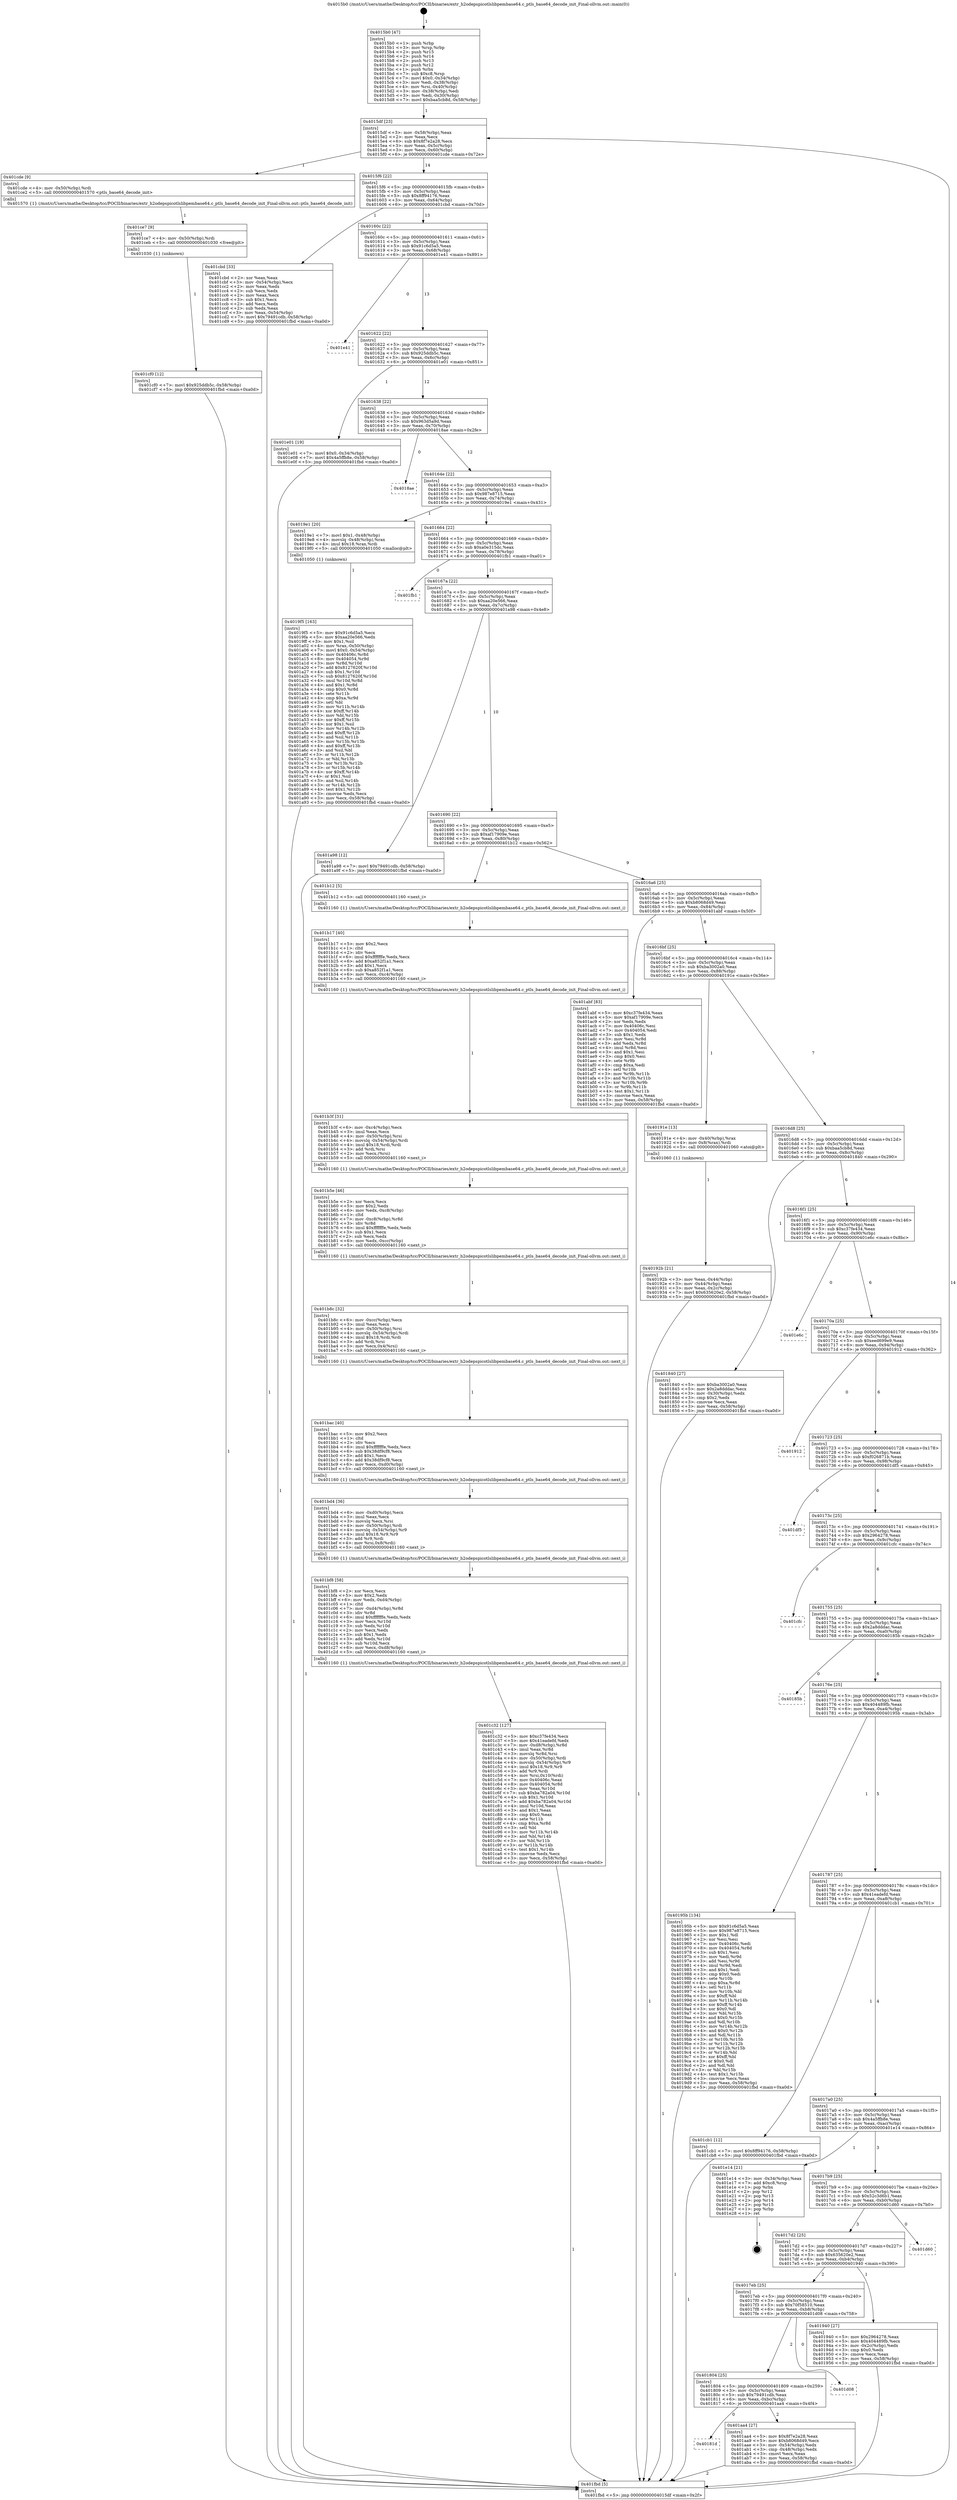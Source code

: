 digraph "0x4015b0" {
  label = "0x4015b0 (/mnt/c/Users/mathe/Desktop/tcc/POCII/binaries/extr_h2odepspicotlslibpembase64.c_ptls_base64_decode_init_Final-ollvm.out::main(0))"
  labelloc = "t"
  node[shape=record]

  Entry [label="",width=0.3,height=0.3,shape=circle,fillcolor=black,style=filled]
  "0x4015df" [label="{
     0x4015df [23]\l
     | [instrs]\l
     &nbsp;&nbsp;0x4015df \<+3\>: mov -0x58(%rbp),%eax\l
     &nbsp;&nbsp;0x4015e2 \<+2\>: mov %eax,%ecx\l
     &nbsp;&nbsp;0x4015e4 \<+6\>: sub $0x8f7e2a28,%ecx\l
     &nbsp;&nbsp;0x4015ea \<+3\>: mov %eax,-0x5c(%rbp)\l
     &nbsp;&nbsp;0x4015ed \<+3\>: mov %ecx,-0x60(%rbp)\l
     &nbsp;&nbsp;0x4015f0 \<+6\>: je 0000000000401cde \<main+0x72e\>\l
  }"]
  "0x401cde" [label="{
     0x401cde [9]\l
     | [instrs]\l
     &nbsp;&nbsp;0x401cde \<+4\>: mov -0x50(%rbp),%rdi\l
     &nbsp;&nbsp;0x401ce2 \<+5\>: call 0000000000401570 \<ptls_base64_decode_init\>\l
     | [calls]\l
     &nbsp;&nbsp;0x401570 \{1\} (/mnt/c/Users/mathe/Desktop/tcc/POCII/binaries/extr_h2odepspicotlslibpembase64.c_ptls_base64_decode_init_Final-ollvm.out::ptls_base64_decode_init)\l
  }"]
  "0x4015f6" [label="{
     0x4015f6 [22]\l
     | [instrs]\l
     &nbsp;&nbsp;0x4015f6 \<+5\>: jmp 00000000004015fb \<main+0x4b\>\l
     &nbsp;&nbsp;0x4015fb \<+3\>: mov -0x5c(%rbp),%eax\l
     &nbsp;&nbsp;0x4015fe \<+5\>: sub $0x8ff94176,%eax\l
     &nbsp;&nbsp;0x401603 \<+3\>: mov %eax,-0x64(%rbp)\l
     &nbsp;&nbsp;0x401606 \<+6\>: je 0000000000401cbd \<main+0x70d\>\l
  }"]
  Exit [label="",width=0.3,height=0.3,shape=circle,fillcolor=black,style=filled,peripheries=2]
  "0x401cbd" [label="{
     0x401cbd [33]\l
     | [instrs]\l
     &nbsp;&nbsp;0x401cbd \<+2\>: xor %eax,%eax\l
     &nbsp;&nbsp;0x401cbf \<+3\>: mov -0x54(%rbp),%ecx\l
     &nbsp;&nbsp;0x401cc2 \<+2\>: mov %eax,%edx\l
     &nbsp;&nbsp;0x401cc4 \<+2\>: sub %ecx,%edx\l
     &nbsp;&nbsp;0x401cc6 \<+2\>: mov %eax,%ecx\l
     &nbsp;&nbsp;0x401cc8 \<+3\>: sub $0x1,%ecx\l
     &nbsp;&nbsp;0x401ccb \<+2\>: add %ecx,%edx\l
     &nbsp;&nbsp;0x401ccd \<+2\>: sub %edx,%eax\l
     &nbsp;&nbsp;0x401ccf \<+3\>: mov %eax,-0x54(%rbp)\l
     &nbsp;&nbsp;0x401cd2 \<+7\>: movl $0x79491cdb,-0x58(%rbp)\l
     &nbsp;&nbsp;0x401cd9 \<+5\>: jmp 0000000000401fbd \<main+0xa0d\>\l
  }"]
  "0x40160c" [label="{
     0x40160c [22]\l
     | [instrs]\l
     &nbsp;&nbsp;0x40160c \<+5\>: jmp 0000000000401611 \<main+0x61\>\l
     &nbsp;&nbsp;0x401611 \<+3\>: mov -0x5c(%rbp),%eax\l
     &nbsp;&nbsp;0x401614 \<+5\>: sub $0x91c6d5a5,%eax\l
     &nbsp;&nbsp;0x401619 \<+3\>: mov %eax,-0x68(%rbp)\l
     &nbsp;&nbsp;0x40161c \<+6\>: je 0000000000401e41 \<main+0x891\>\l
  }"]
  "0x401cf0" [label="{
     0x401cf0 [12]\l
     | [instrs]\l
     &nbsp;&nbsp;0x401cf0 \<+7\>: movl $0x925ddb5c,-0x58(%rbp)\l
     &nbsp;&nbsp;0x401cf7 \<+5\>: jmp 0000000000401fbd \<main+0xa0d\>\l
  }"]
  "0x401e41" [label="{
     0x401e41\l
  }", style=dashed]
  "0x401622" [label="{
     0x401622 [22]\l
     | [instrs]\l
     &nbsp;&nbsp;0x401622 \<+5\>: jmp 0000000000401627 \<main+0x77\>\l
     &nbsp;&nbsp;0x401627 \<+3\>: mov -0x5c(%rbp),%eax\l
     &nbsp;&nbsp;0x40162a \<+5\>: sub $0x925ddb5c,%eax\l
     &nbsp;&nbsp;0x40162f \<+3\>: mov %eax,-0x6c(%rbp)\l
     &nbsp;&nbsp;0x401632 \<+6\>: je 0000000000401e01 \<main+0x851\>\l
  }"]
  "0x401ce7" [label="{
     0x401ce7 [9]\l
     | [instrs]\l
     &nbsp;&nbsp;0x401ce7 \<+4\>: mov -0x50(%rbp),%rdi\l
     &nbsp;&nbsp;0x401ceb \<+5\>: call 0000000000401030 \<free@plt\>\l
     | [calls]\l
     &nbsp;&nbsp;0x401030 \{1\} (unknown)\l
  }"]
  "0x401e01" [label="{
     0x401e01 [19]\l
     | [instrs]\l
     &nbsp;&nbsp;0x401e01 \<+7\>: movl $0x0,-0x34(%rbp)\l
     &nbsp;&nbsp;0x401e08 \<+7\>: movl $0x4a5ffb8e,-0x58(%rbp)\l
     &nbsp;&nbsp;0x401e0f \<+5\>: jmp 0000000000401fbd \<main+0xa0d\>\l
  }"]
  "0x401638" [label="{
     0x401638 [22]\l
     | [instrs]\l
     &nbsp;&nbsp;0x401638 \<+5\>: jmp 000000000040163d \<main+0x8d\>\l
     &nbsp;&nbsp;0x40163d \<+3\>: mov -0x5c(%rbp),%eax\l
     &nbsp;&nbsp;0x401640 \<+5\>: sub $0x963d5a9d,%eax\l
     &nbsp;&nbsp;0x401645 \<+3\>: mov %eax,-0x70(%rbp)\l
     &nbsp;&nbsp;0x401648 \<+6\>: je 00000000004018ae \<main+0x2fe\>\l
  }"]
  "0x401c32" [label="{
     0x401c32 [127]\l
     | [instrs]\l
     &nbsp;&nbsp;0x401c32 \<+5\>: mov $0xc37fe434,%ecx\l
     &nbsp;&nbsp;0x401c37 \<+5\>: mov $0x41eadefd,%edx\l
     &nbsp;&nbsp;0x401c3c \<+7\>: mov -0xd8(%rbp),%r8d\l
     &nbsp;&nbsp;0x401c43 \<+4\>: imul %eax,%r8d\l
     &nbsp;&nbsp;0x401c47 \<+3\>: movslq %r8d,%rsi\l
     &nbsp;&nbsp;0x401c4a \<+4\>: mov -0x50(%rbp),%rdi\l
     &nbsp;&nbsp;0x401c4e \<+4\>: movslq -0x54(%rbp),%r9\l
     &nbsp;&nbsp;0x401c52 \<+4\>: imul $0x18,%r9,%r9\l
     &nbsp;&nbsp;0x401c56 \<+3\>: add %r9,%rdi\l
     &nbsp;&nbsp;0x401c59 \<+4\>: mov %rsi,0x10(%rdi)\l
     &nbsp;&nbsp;0x401c5d \<+7\>: mov 0x40406c,%eax\l
     &nbsp;&nbsp;0x401c64 \<+8\>: mov 0x404054,%r8d\l
     &nbsp;&nbsp;0x401c6c \<+3\>: mov %eax,%r10d\l
     &nbsp;&nbsp;0x401c6f \<+7\>: sub $0xba782a04,%r10d\l
     &nbsp;&nbsp;0x401c76 \<+4\>: sub $0x1,%r10d\l
     &nbsp;&nbsp;0x401c7a \<+7\>: add $0xba782a04,%r10d\l
     &nbsp;&nbsp;0x401c81 \<+4\>: imul %r10d,%eax\l
     &nbsp;&nbsp;0x401c85 \<+3\>: and $0x1,%eax\l
     &nbsp;&nbsp;0x401c88 \<+3\>: cmp $0x0,%eax\l
     &nbsp;&nbsp;0x401c8b \<+4\>: sete %r11b\l
     &nbsp;&nbsp;0x401c8f \<+4\>: cmp $0xa,%r8d\l
     &nbsp;&nbsp;0x401c93 \<+3\>: setl %bl\l
     &nbsp;&nbsp;0x401c96 \<+3\>: mov %r11b,%r14b\l
     &nbsp;&nbsp;0x401c99 \<+3\>: and %bl,%r14b\l
     &nbsp;&nbsp;0x401c9c \<+3\>: xor %bl,%r11b\l
     &nbsp;&nbsp;0x401c9f \<+3\>: or %r11b,%r14b\l
     &nbsp;&nbsp;0x401ca2 \<+4\>: test $0x1,%r14b\l
     &nbsp;&nbsp;0x401ca6 \<+3\>: cmovne %edx,%ecx\l
     &nbsp;&nbsp;0x401ca9 \<+3\>: mov %ecx,-0x58(%rbp)\l
     &nbsp;&nbsp;0x401cac \<+5\>: jmp 0000000000401fbd \<main+0xa0d\>\l
  }"]
  "0x4018ae" [label="{
     0x4018ae\l
  }", style=dashed]
  "0x40164e" [label="{
     0x40164e [22]\l
     | [instrs]\l
     &nbsp;&nbsp;0x40164e \<+5\>: jmp 0000000000401653 \<main+0xa3\>\l
     &nbsp;&nbsp;0x401653 \<+3\>: mov -0x5c(%rbp),%eax\l
     &nbsp;&nbsp;0x401656 \<+5\>: sub $0x987e8715,%eax\l
     &nbsp;&nbsp;0x40165b \<+3\>: mov %eax,-0x74(%rbp)\l
     &nbsp;&nbsp;0x40165e \<+6\>: je 00000000004019e1 \<main+0x431\>\l
  }"]
  "0x401bf8" [label="{
     0x401bf8 [58]\l
     | [instrs]\l
     &nbsp;&nbsp;0x401bf8 \<+2\>: xor %ecx,%ecx\l
     &nbsp;&nbsp;0x401bfa \<+5\>: mov $0x2,%edx\l
     &nbsp;&nbsp;0x401bff \<+6\>: mov %edx,-0xd4(%rbp)\l
     &nbsp;&nbsp;0x401c05 \<+1\>: cltd\l
     &nbsp;&nbsp;0x401c06 \<+7\>: mov -0xd4(%rbp),%r8d\l
     &nbsp;&nbsp;0x401c0d \<+3\>: idiv %r8d\l
     &nbsp;&nbsp;0x401c10 \<+6\>: imul $0xfffffffe,%edx,%edx\l
     &nbsp;&nbsp;0x401c16 \<+3\>: mov %ecx,%r10d\l
     &nbsp;&nbsp;0x401c19 \<+3\>: sub %edx,%r10d\l
     &nbsp;&nbsp;0x401c1c \<+2\>: mov %ecx,%edx\l
     &nbsp;&nbsp;0x401c1e \<+3\>: sub $0x1,%edx\l
     &nbsp;&nbsp;0x401c21 \<+3\>: add %edx,%r10d\l
     &nbsp;&nbsp;0x401c24 \<+3\>: sub %r10d,%ecx\l
     &nbsp;&nbsp;0x401c27 \<+6\>: mov %ecx,-0xd8(%rbp)\l
     &nbsp;&nbsp;0x401c2d \<+5\>: call 0000000000401160 \<next_i\>\l
     | [calls]\l
     &nbsp;&nbsp;0x401160 \{1\} (/mnt/c/Users/mathe/Desktop/tcc/POCII/binaries/extr_h2odepspicotlslibpembase64.c_ptls_base64_decode_init_Final-ollvm.out::next_i)\l
  }"]
  "0x4019e1" [label="{
     0x4019e1 [20]\l
     | [instrs]\l
     &nbsp;&nbsp;0x4019e1 \<+7\>: movl $0x1,-0x48(%rbp)\l
     &nbsp;&nbsp;0x4019e8 \<+4\>: movslq -0x48(%rbp),%rax\l
     &nbsp;&nbsp;0x4019ec \<+4\>: imul $0x18,%rax,%rdi\l
     &nbsp;&nbsp;0x4019f0 \<+5\>: call 0000000000401050 \<malloc@plt\>\l
     | [calls]\l
     &nbsp;&nbsp;0x401050 \{1\} (unknown)\l
  }"]
  "0x401664" [label="{
     0x401664 [22]\l
     | [instrs]\l
     &nbsp;&nbsp;0x401664 \<+5\>: jmp 0000000000401669 \<main+0xb9\>\l
     &nbsp;&nbsp;0x401669 \<+3\>: mov -0x5c(%rbp),%eax\l
     &nbsp;&nbsp;0x40166c \<+5\>: sub $0xa0e315dc,%eax\l
     &nbsp;&nbsp;0x401671 \<+3\>: mov %eax,-0x78(%rbp)\l
     &nbsp;&nbsp;0x401674 \<+6\>: je 0000000000401fb1 \<main+0xa01\>\l
  }"]
  "0x401bd4" [label="{
     0x401bd4 [36]\l
     | [instrs]\l
     &nbsp;&nbsp;0x401bd4 \<+6\>: mov -0xd0(%rbp),%ecx\l
     &nbsp;&nbsp;0x401bda \<+3\>: imul %eax,%ecx\l
     &nbsp;&nbsp;0x401bdd \<+3\>: movslq %ecx,%rsi\l
     &nbsp;&nbsp;0x401be0 \<+4\>: mov -0x50(%rbp),%rdi\l
     &nbsp;&nbsp;0x401be4 \<+4\>: movslq -0x54(%rbp),%r9\l
     &nbsp;&nbsp;0x401be8 \<+4\>: imul $0x18,%r9,%r9\l
     &nbsp;&nbsp;0x401bec \<+3\>: add %r9,%rdi\l
     &nbsp;&nbsp;0x401bef \<+4\>: mov %rsi,0x8(%rdi)\l
     &nbsp;&nbsp;0x401bf3 \<+5\>: call 0000000000401160 \<next_i\>\l
     | [calls]\l
     &nbsp;&nbsp;0x401160 \{1\} (/mnt/c/Users/mathe/Desktop/tcc/POCII/binaries/extr_h2odepspicotlslibpembase64.c_ptls_base64_decode_init_Final-ollvm.out::next_i)\l
  }"]
  "0x401fb1" [label="{
     0x401fb1\l
  }", style=dashed]
  "0x40167a" [label="{
     0x40167a [22]\l
     | [instrs]\l
     &nbsp;&nbsp;0x40167a \<+5\>: jmp 000000000040167f \<main+0xcf\>\l
     &nbsp;&nbsp;0x40167f \<+3\>: mov -0x5c(%rbp),%eax\l
     &nbsp;&nbsp;0x401682 \<+5\>: sub $0xaa20e566,%eax\l
     &nbsp;&nbsp;0x401687 \<+3\>: mov %eax,-0x7c(%rbp)\l
     &nbsp;&nbsp;0x40168a \<+6\>: je 0000000000401a98 \<main+0x4e8\>\l
  }"]
  "0x401bac" [label="{
     0x401bac [40]\l
     | [instrs]\l
     &nbsp;&nbsp;0x401bac \<+5\>: mov $0x2,%ecx\l
     &nbsp;&nbsp;0x401bb1 \<+1\>: cltd\l
     &nbsp;&nbsp;0x401bb2 \<+2\>: idiv %ecx\l
     &nbsp;&nbsp;0x401bb4 \<+6\>: imul $0xfffffffe,%edx,%ecx\l
     &nbsp;&nbsp;0x401bba \<+6\>: sub $0x38df9cf8,%ecx\l
     &nbsp;&nbsp;0x401bc0 \<+3\>: add $0x1,%ecx\l
     &nbsp;&nbsp;0x401bc3 \<+6\>: add $0x38df9cf8,%ecx\l
     &nbsp;&nbsp;0x401bc9 \<+6\>: mov %ecx,-0xd0(%rbp)\l
     &nbsp;&nbsp;0x401bcf \<+5\>: call 0000000000401160 \<next_i\>\l
     | [calls]\l
     &nbsp;&nbsp;0x401160 \{1\} (/mnt/c/Users/mathe/Desktop/tcc/POCII/binaries/extr_h2odepspicotlslibpembase64.c_ptls_base64_decode_init_Final-ollvm.out::next_i)\l
  }"]
  "0x401a98" [label="{
     0x401a98 [12]\l
     | [instrs]\l
     &nbsp;&nbsp;0x401a98 \<+7\>: movl $0x79491cdb,-0x58(%rbp)\l
     &nbsp;&nbsp;0x401a9f \<+5\>: jmp 0000000000401fbd \<main+0xa0d\>\l
  }"]
  "0x401690" [label="{
     0x401690 [22]\l
     | [instrs]\l
     &nbsp;&nbsp;0x401690 \<+5\>: jmp 0000000000401695 \<main+0xe5\>\l
     &nbsp;&nbsp;0x401695 \<+3\>: mov -0x5c(%rbp),%eax\l
     &nbsp;&nbsp;0x401698 \<+5\>: sub $0xaf17909e,%eax\l
     &nbsp;&nbsp;0x40169d \<+3\>: mov %eax,-0x80(%rbp)\l
     &nbsp;&nbsp;0x4016a0 \<+6\>: je 0000000000401b12 \<main+0x562\>\l
  }"]
  "0x401b8c" [label="{
     0x401b8c [32]\l
     | [instrs]\l
     &nbsp;&nbsp;0x401b8c \<+6\>: mov -0xcc(%rbp),%ecx\l
     &nbsp;&nbsp;0x401b92 \<+3\>: imul %eax,%ecx\l
     &nbsp;&nbsp;0x401b95 \<+4\>: mov -0x50(%rbp),%rsi\l
     &nbsp;&nbsp;0x401b99 \<+4\>: movslq -0x54(%rbp),%rdi\l
     &nbsp;&nbsp;0x401b9d \<+4\>: imul $0x18,%rdi,%rdi\l
     &nbsp;&nbsp;0x401ba1 \<+3\>: add %rdi,%rsi\l
     &nbsp;&nbsp;0x401ba4 \<+3\>: mov %ecx,0x4(%rsi)\l
     &nbsp;&nbsp;0x401ba7 \<+5\>: call 0000000000401160 \<next_i\>\l
     | [calls]\l
     &nbsp;&nbsp;0x401160 \{1\} (/mnt/c/Users/mathe/Desktop/tcc/POCII/binaries/extr_h2odepspicotlslibpembase64.c_ptls_base64_decode_init_Final-ollvm.out::next_i)\l
  }"]
  "0x401b12" [label="{
     0x401b12 [5]\l
     | [instrs]\l
     &nbsp;&nbsp;0x401b12 \<+5\>: call 0000000000401160 \<next_i\>\l
     | [calls]\l
     &nbsp;&nbsp;0x401160 \{1\} (/mnt/c/Users/mathe/Desktop/tcc/POCII/binaries/extr_h2odepspicotlslibpembase64.c_ptls_base64_decode_init_Final-ollvm.out::next_i)\l
  }"]
  "0x4016a6" [label="{
     0x4016a6 [25]\l
     | [instrs]\l
     &nbsp;&nbsp;0x4016a6 \<+5\>: jmp 00000000004016ab \<main+0xfb\>\l
     &nbsp;&nbsp;0x4016ab \<+3\>: mov -0x5c(%rbp),%eax\l
     &nbsp;&nbsp;0x4016ae \<+5\>: sub $0xb8068d49,%eax\l
     &nbsp;&nbsp;0x4016b3 \<+6\>: mov %eax,-0x84(%rbp)\l
     &nbsp;&nbsp;0x4016b9 \<+6\>: je 0000000000401abf \<main+0x50f\>\l
  }"]
  "0x401b5e" [label="{
     0x401b5e [46]\l
     | [instrs]\l
     &nbsp;&nbsp;0x401b5e \<+2\>: xor %ecx,%ecx\l
     &nbsp;&nbsp;0x401b60 \<+5\>: mov $0x2,%edx\l
     &nbsp;&nbsp;0x401b65 \<+6\>: mov %edx,-0xc8(%rbp)\l
     &nbsp;&nbsp;0x401b6b \<+1\>: cltd\l
     &nbsp;&nbsp;0x401b6c \<+7\>: mov -0xc8(%rbp),%r8d\l
     &nbsp;&nbsp;0x401b73 \<+3\>: idiv %r8d\l
     &nbsp;&nbsp;0x401b76 \<+6\>: imul $0xfffffffe,%edx,%edx\l
     &nbsp;&nbsp;0x401b7c \<+3\>: sub $0x1,%ecx\l
     &nbsp;&nbsp;0x401b7f \<+2\>: sub %ecx,%edx\l
     &nbsp;&nbsp;0x401b81 \<+6\>: mov %edx,-0xcc(%rbp)\l
     &nbsp;&nbsp;0x401b87 \<+5\>: call 0000000000401160 \<next_i\>\l
     | [calls]\l
     &nbsp;&nbsp;0x401160 \{1\} (/mnt/c/Users/mathe/Desktop/tcc/POCII/binaries/extr_h2odepspicotlslibpembase64.c_ptls_base64_decode_init_Final-ollvm.out::next_i)\l
  }"]
  "0x401abf" [label="{
     0x401abf [83]\l
     | [instrs]\l
     &nbsp;&nbsp;0x401abf \<+5\>: mov $0xc37fe434,%eax\l
     &nbsp;&nbsp;0x401ac4 \<+5\>: mov $0xaf17909e,%ecx\l
     &nbsp;&nbsp;0x401ac9 \<+2\>: xor %edx,%edx\l
     &nbsp;&nbsp;0x401acb \<+7\>: mov 0x40406c,%esi\l
     &nbsp;&nbsp;0x401ad2 \<+7\>: mov 0x404054,%edi\l
     &nbsp;&nbsp;0x401ad9 \<+3\>: sub $0x1,%edx\l
     &nbsp;&nbsp;0x401adc \<+3\>: mov %esi,%r8d\l
     &nbsp;&nbsp;0x401adf \<+3\>: add %edx,%r8d\l
     &nbsp;&nbsp;0x401ae2 \<+4\>: imul %r8d,%esi\l
     &nbsp;&nbsp;0x401ae6 \<+3\>: and $0x1,%esi\l
     &nbsp;&nbsp;0x401ae9 \<+3\>: cmp $0x0,%esi\l
     &nbsp;&nbsp;0x401aec \<+4\>: sete %r9b\l
     &nbsp;&nbsp;0x401af0 \<+3\>: cmp $0xa,%edi\l
     &nbsp;&nbsp;0x401af3 \<+4\>: setl %r10b\l
     &nbsp;&nbsp;0x401af7 \<+3\>: mov %r9b,%r11b\l
     &nbsp;&nbsp;0x401afa \<+3\>: and %r10b,%r11b\l
     &nbsp;&nbsp;0x401afd \<+3\>: xor %r10b,%r9b\l
     &nbsp;&nbsp;0x401b00 \<+3\>: or %r9b,%r11b\l
     &nbsp;&nbsp;0x401b03 \<+4\>: test $0x1,%r11b\l
     &nbsp;&nbsp;0x401b07 \<+3\>: cmovne %ecx,%eax\l
     &nbsp;&nbsp;0x401b0a \<+3\>: mov %eax,-0x58(%rbp)\l
     &nbsp;&nbsp;0x401b0d \<+5\>: jmp 0000000000401fbd \<main+0xa0d\>\l
  }"]
  "0x4016bf" [label="{
     0x4016bf [25]\l
     | [instrs]\l
     &nbsp;&nbsp;0x4016bf \<+5\>: jmp 00000000004016c4 \<main+0x114\>\l
     &nbsp;&nbsp;0x4016c4 \<+3\>: mov -0x5c(%rbp),%eax\l
     &nbsp;&nbsp;0x4016c7 \<+5\>: sub $0xba3002a0,%eax\l
     &nbsp;&nbsp;0x4016cc \<+6\>: mov %eax,-0x88(%rbp)\l
     &nbsp;&nbsp;0x4016d2 \<+6\>: je 000000000040191e \<main+0x36e\>\l
  }"]
  "0x401b3f" [label="{
     0x401b3f [31]\l
     | [instrs]\l
     &nbsp;&nbsp;0x401b3f \<+6\>: mov -0xc4(%rbp),%ecx\l
     &nbsp;&nbsp;0x401b45 \<+3\>: imul %eax,%ecx\l
     &nbsp;&nbsp;0x401b48 \<+4\>: mov -0x50(%rbp),%rsi\l
     &nbsp;&nbsp;0x401b4c \<+4\>: movslq -0x54(%rbp),%rdi\l
     &nbsp;&nbsp;0x401b50 \<+4\>: imul $0x18,%rdi,%rdi\l
     &nbsp;&nbsp;0x401b54 \<+3\>: add %rdi,%rsi\l
     &nbsp;&nbsp;0x401b57 \<+2\>: mov %ecx,(%rsi)\l
     &nbsp;&nbsp;0x401b59 \<+5\>: call 0000000000401160 \<next_i\>\l
     | [calls]\l
     &nbsp;&nbsp;0x401160 \{1\} (/mnt/c/Users/mathe/Desktop/tcc/POCII/binaries/extr_h2odepspicotlslibpembase64.c_ptls_base64_decode_init_Final-ollvm.out::next_i)\l
  }"]
  "0x40191e" [label="{
     0x40191e [13]\l
     | [instrs]\l
     &nbsp;&nbsp;0x40191e \<+4\>: mov -0x40(%rbp),%rax\l
     &nbsp;&nbsp;0x401922 \<+4\>: mov 0x8(%rax),%rdi\l
     &nbsp;&nbsp;0x401926 \<+5\>: call 0000000000401060 \<atoi@plt\>\l
     | [calls]\l
     &nbsp;&nbsp;0x401060 \{1\} (unknown)\l
  }"]
  "0x4016d8" [label="{
     0x4016d8 [25]\l
     | [instrs]\l
     &nbsp;&nbsp;0x4016d8 \<+5\>: jmp 00000000004016dd \<main+0x12d\>\l
     &nbsp;&nbsp;0x4016dd \<+3\>: mov -0x5c(%rbp),%eax\l
     &nbsp;&nbsp;0x4016e0 \<+5\>: sub $0xbaa5cb8d,%eax\l
     &nbsp;&nbsp;0x4016e5 \<+6\>: mov %eax,-0x8c(%rbp)\l
     &nbsp;&nbsp;0x4016eb \<+6\>: je 0000000000401840 \<main+0x290\>\l
  }"]
  "0x401b17" [label="{
     0x401b17 [40]\l
     | [instrs]\l
     &nbsp;&nbsp;0x401b17 \<+5\>: mov $0x2,%ecx\l
     &nbsp;&nbsp;0x401b1c \<+1\>: cltd\l
     &nbsp;&nbsp;0x401b1d \<+2\>: idiv %ecx\l
     &nbsp;&nbsp;0x401b1f \<+6\>: imul $0xfffffffe,%edx,%ecx\l
     &nbsp;&nbsp;0x401b25 \<+6\>: add $0xa852f1a1,%ecx\l
     &nbsp;&nbsp;0x401b2b \<+3\>: add $0x1,%ecx\l
     &nbsp;&nbsp;0x401b2e \<+6\>: sub $0xa852f1a1,%ecx\l
     &nbsp;&nbsp;0x401b34 \<+6\>: mov %ecx,-0xc4(%rbp)\l
     &nbsp;&nbsp;0x401b3a \<+5\>: call 0000000000401160 \<next_i\>\l
     | [calls]\l
     &nbsp;&nbsp;0x401160 \{1\} (/mnt/c/Users/mathe/Desktop/tcc/POCII/binaries/extr_h2odepspicotlslibpembase64.c_ptls_base64_decode_init_Final-ollvm.out::next_i)\l
  }"]
  "0x401840" [label="{
     0x401840 [27]\l
     | [instrs]\l
     &nbsp;&nbsp;0x401840 \<+5\>: mov $0xba3002a0,%eax\l
     &nbsp;&nbsp;0x401845 \<+5\>: mov $0x2a8dddac,%ecx\l
     &nbsp;&nbsp;0x40184a \<+3\>: mov -0x30(%rbp),%edx\l
     &nbsp;&nbsp;0x40184d \<+3\>: cmp $0x2,%edx\l
     &nbsp;&nbsp;0x401850 \<+3\>: cmovne %ecx,%eax\l
     &nbsp;&nbsp;0x401853 \<+3\>: mov %eax,-0x58(%rbp)\l
     &nbsp;&nbsp;0x401856 \<+5\>: jmp 0000000000401fbd \<main+0xa0d\>\l
  }"]
  "0x4016f1" [label="{
     0x4016f1 [25]\l
     | [instrs]\l
     &nbsp;&nbsp;0x4016f1 \<+5\>: jmp 00000000004016f6 \<main+0x146\>\l
     &nbsp;&nbsp;0x4016f6 \<+3\>: mov -0x5c(%rbp),%eax\l
     &nbsp;&nbsp;0x4016f9 \<+5\>: sub $0xc37fe434,%eax\l
     &nbsp;&nbsp;0x4016fe \<+6\>: mov %eax,-0x90(%rbp)\l
     &nbsp;&nbsp;0x401704 \<+6\>: je 0000000000401e6c \<main+0x8bc\>\l
  }"]
  "0x401fbd" [label="{
     0x401fbd [5]\l
     | [instrs]\l
     &nbsp;&nbsp;0x401fbd \<+5\>: jmp 00000000004015df \<main+0x2f\>\l
  }"]
  "0x4015b0" [label="{
     0x4015b0 [47]\l
     | [instrs]\l
     &nbsp;&nbsp;0x4015b0 \<+1\>: push %rbp\l
     &nbsp;&nbsp;0x4015b1 \<+3\>: mov %rsp,%rbp\l
     &nbsp;&nbsp;0x4015b4 \<+2\>: push %r15\l
     &nbsp;&nbsp;0x4015b6 \<+2\>: push %r14\l
     &nbsp;&nbsp;0x4015b8 \<+2\>: push %r13\l
     &nbsp;&nbsp;0x4015ba \<+2\>: push %r12\l
     &nbsp;&nbsp;0x4015bc \<+1\>: push %rbx\l
     &nbsp;&nbsp;0x4015bd \<+7\>: sub $0xc8,%rsp\l
     &nbsp;&nbsp;0x4015c4 \<+7\>: movl $0x0,-0x34(%rbp)\l
     &nbsp;&nbsp;0x4015cb \<+3\>: mov %edi,-0x38(%rbp)\l
     &nbsp;&nbsp;0x4015ce \<+4\>: mov %rsi,-0x40(%rbp)\l
     &nbsp;&nbsp;0x4015d2 \<+3\>: mov -0x38(%rbp),%edi\l
     &nbsp;&nbsp;0x4015d5 \<+3\>: mov %edi,-0x30(%rbp)\l
     &nbsp;&nbsp;0x4015d8 \<+7\>: movl $0xbaa5cb8d,-0x58(%rbp)\l
  }"]
  "0x40192b" [label="{
     0x40192b [21]\l
     | [instrs]\l
     &nbsp;&nbsp;0x40192b \<+3\>: mov %eax,-0x44(%rbp)\l
     &nbsp;&nbsp;0x40192e \<+3\>: mov -0x44(%rbp),%eax\l
     &nbsp;&nbsp;0x401931 \<+3\>: mov %eax,-0x2c(%rbp)\l
     &nbsp;&nbsp;0x401934 \<+7\>: movl $0x635620e2,-0x58(%rbp)\l
     &nbsp;&nbsp;0x40193b \<+5\>: jmp 0000000000401fbd \<main+0xa0d\>\l
  }"]
  "0x40181d" [label="{
     0x40181d\l
  }", style=dashed]
  "0x401e6c" [label="{
     0x401e6c\l
  }", style=dashed]
  "0x40170a" [label="{
     0x40170a [25]\l
     | [instrs]\l
     &nbsp;&nbsp;0x40170a \<+5\>: jmp 000000000040170f \<main+0x15f\>\l
     &nbsp;&nbsp;0x40170f \<+3\>: mov -0x5c(%rbp),%eax\l
     &nbsp;&nbsp;0x401712 \<+5\>: sub $0xeed699e9,%eax\l
     &nbsp;&nbsp;0x401717 \<+6\>: mov %eax,-0x94(%rbp)\l
     &nbsp;&nbsp;0x40171d \<+6\>: je 0000000000401912 \<main+0x362\>\l
  }"]
  "0x401aa4" [label="{
     0x401aa4 [27]\l
     | [instrs]\l
     &nbsp;&nbsp;0x401aa4 \<+5\>: mov $0x8f7e2a28,%eax\l
     &nbsp;&nbsp;0x401aa9 \<+5\>: mov $0xb8068d49,%ecx\l
     &nbsp;&nbsp;0x401aae \<+3\>: mov -0x54(%rbp),%edx\l
     &nbsp;&nbsp;0x401ab1 \<+3\>: cmp -0x48(%rbp),%edx\l
     &nbsp;&nbsp;0x401ab4 \<+3\>: cmovl %ecx,%eax\l
     &nbsp;&nbsp;0x401ab7 \<+3\>: mov %eax,-0x58(%rbp)\l
     &nbsp;&nbsp;0x401aba \<+5\>: jmp 0000000000401fbd \<main+0xa0d\>\l
  }"]
  "0x401912" [label="{
     0x401912\l
  }", style=dashed]
  "0x401723" [label="{
     0x401723 [25]\l
     | [instrs]\l
     &nbsp;&nbsp;0x401723 \<+5\>: jmp 0000000000401728 \<main+0x178\>\l
     &nbsp;&nbsp;0x401728 \<+3\>: mov -0x5c(%rbp),%eax\l
     &nbsp;&nbsp;0x40172b \<+5\>: sub $0xf026871b,%eax\l
     &nbsp;&nbsp;0x401730 \<+6\>: mov %eax,-0x98(%rbp)\l
     &nbsp;&nbsp;0x401736 \<+6\>: je 0000000000401df5 \<main+0x845\>\l
  }"]
  "0x401804" [label="{
     0x401804 [25]\l
     | [instrs]\l
     &nbsp;&nbsp;0x401804 \<+5\>: jmp 0000000000401809 \<main+0x259\>\l
     &nbsp;&nbsp;0x401809 \<+3\>: mov -0x5c(%rbp),%eax\l
     &nbsp;&nbsp;0x40180c \<+5\>: sub $0x79491cdb,%eax\l
     &nbsp;&nbsp;0x401811 \<+6\>: mov %eax,-0xbc(%rbp)\l
     &nbsp;&nbsp;0x401817 \<+6\>: je 0000000000401aa4 \<main+0x4f4\>\l
  }"]
  "0x401df5" [label="{
     0x401df5\l
  }", style=dashed]
  "0x40173c" [label="{
     0x40173c [25]\l
     | [instrs]\l
     &nbsp;&nbsp;0x40173c \<+5\>: jmp 0000000000401741 \<main+0x191\>\l
     &nbsp;&nbsp;0x401741 \<+3\>: mov -0x5c(%rbp),%eax\l
     &nbsp;&nbsp;0x401744 \<+5\>: sub $0x2964278,%eax\l
     &nbsp;&nbsp;0x401749 \<+6\>: mov %eax,-0x9c(%rbp)\l
     &nbsp;&nbsp;0x40174f \<+6\>: je 0000000000401cfc \<main+0x74c\>\l
  }"]
  "0x401d08" [label="{
     0x401d08\l
  }", style=dashed]
  "0x401cfc" [label="{
     0x401cfc\l
  }", style=dashed]
  "0x401755" [label="{
     0x401755 [25]\l
     | [instrs]\l
     &nbsp;&nbsp;0x401755 \<+5\>: jmp 000000000040175a \<main+0x1aa\>\l
     &nbsp;&nbsp;0x40175a \<+3\>: mov -0x5c(%rbp),%eax\l
     &nbsp;&nbsp;0x40175d \<+5\>: sub $0x2a8dddac,%eax\l
     &nbsp;&nbsp;0x401762 \<+6\>: mov %eax,-0xa0(%rbp)\l
     &nbsp;&nbsp;0x401768 \<+6\>: je 000000000040185b \<main+0x2ab\>\l
  }"]
  "0x4019f5" [label="{
     0x4019f5 [163]\l
     | [instrs]\l
     &nbsp;&nbsp;0x4019f5 \<+5\>: mov $0x91c6d5a5,%ecx\l
     &nbsp;&nbsp;0x4019fa \<+5\>: mov $0xaa20e566,%edx\l
     &nbsp;&nbsp;0x4019ff \<+3\>: mov $0x1,%sil\l
     &nbsp;&nbsp;0x401a02 \<+4\>: mov %rax,-0x50(%rbp)\l
     &nbsp;&nbsp;0x401a06 \<+7\>: movl $0x0,-0x54(%rbp)\l
     &nbsp;&nbsp;0x401a0d \<+8\>: mov 0x40406c,%r8d\l
     &nbsp;&nbsp;0x401a15 \<+8\>: mov 0x404054,%r9d\l
     &nbsp;&nbsp;0x401a1d \<+3\>: mov %r8d,%r10d\l
     &nbsp;&nbsp;0x401a20 \<+7\>: add $0x8127620f,%r10d\l
     &nbsp;&nbsp;0x401a27 \<+4\>: sub $0x1,%r10d\l
     &nbsp;&nbsp;0x401a2b \<+7\>: sub $0x8127620f,%r10d\l
     &nbsp;&nbsp;0x401a32 \<+4\>: imul %r10d,%r8d\l
     &nbsp;&nbsp;0x401a36 \<+4\>: and $0x1,%r8d\l
     &nbsp;&nbsp;0x401a3a \<+4\>: cmp $0x0,%r8d\l
     &nbsp;&nbsp;0x401a3e \<+4\>: sete %r11b\l
     &nbsp;&nbsp;0x401a42 \<+4\>: cmp $0xa,%r9d\l
     &nbsp;&nbsp;0x401a46 \<+3\>: setl %bl\l
     &nbsp;&nbsp;0x401a49 \<+3\>: mov %r11b,%r14b\l
     &nbsp;&nbsp;0x401a4c \<+4\>: xor $0xff,%r14b\l
     &nbsp;&nbsp;0x401a50 \<+3\>: mov %bl,%r15b\l
     &nbsp;&nbsp;0x401a53 \<+4\>: xor $0xff,%r15b\l
     &nbsp;&nbsp;0x401a57 \<+4\>: xor $0x1,%sil\l
     &nbsp;&nbsp;0x401a5b \<+3\>: mov %r14b,%r12b\l
     &nbsp;&nbsp;0x401a5e \<+4\>: and $0xff,%r12b\l
     &nbsp;&nbsp;0x401a62 \<+3\>: and %sil,%r11b\l
     &nbsp;&nbsp;0x401a65 \<+3\>: mov %r15b,%r13b\l
     &nbsp;&nbsp;0x401a68 \<+4\>: and $0xff,%r13b\l
     &nbsp;&nbsp;0x401a6c \<+3\>: and %sil,%bl\l
     &nbsp;&nbsp;0x401a6f \<+3\>: or %r11b,%r12b\l
     &nbsp;&nbsp;0x401a72 \<+3\>: or %bl,%r13b\l
     &nbsp;&nbsp;0x401a75 \<+3\>: xor %r13b,%r12b\l
     &nbsp;&nbsp;0x401a78 \<+3\>: or %r15b,%r14b\l
     &nbsp;&nbsp;0x401a7b \<+4\>: xor $0xff,%r14b\l
     &nbsp;&nbsp;0x401a7f \<+4\>: or $0x1,%sil\l
     &nbsp;&nbsp;0x401a83 \<+3\>: and %sil,%r14b\l
     &nbsp;&nbsp;0x401a86 \<+3\>: or %r14b,%r12b\l
     &nbsp;&nbsp;0x401a89 \<+4\>: test $0x1,%r12b\l
     &nbsp;&nbsp;0x401a8d \<+3\>: cmovne %edx,%ecx\l
     &nbsp;&nbsp;0x401a90 \<+3\>: mov %ecx,-0x58(%rbp)\l
     &nbsp;&nbsp;0x401a93 \<+5\>: jmp 0000000000401fbd \<main+0xa0d\>\l
  }"]
  "0x40185b" [label="{
     0x40185b\l
  }", style=dashed]
  "0x40176e" [label="{
     0x40176e [25]\l
     | [instrs]\l
     &nbsp;&nbsp;0x40176e \<+5\>: jmp 0000000000401773 \<main+0x1c3\>\l
     &nbsp;&nbsp;0x401773 \<+3\>: mov -0x5c(%rbp),%eax\l
     &nbsp;&nbsp;0x401776 \<+5\>: sub $0x404489fb,%eax\l
     &nbsp;&nbsp;0x40177b \<+6\>: mov %eax,-0xa4(%rbp)\l
     &nbsp;&nbsp;0x401781 \<+6\>: je 000000000040195b \<main+0x3ab\>\l
  }"]
  "0x4017eb" [label="{
     0x4017eb [25]\l
     | [instrs]\l
     &nbsp;&nbsp;0x4017eb \<+5\>: jmp 00000000004017f0 \<main+0x240\>\l
     &nbsp;&nbsp;0x4017f0 \<+3\>: mov -0x5c(%rbp),%eax\l
     &nbsp;&nbsp;0x4017f3 \<+5\>: sub $0x70f58510,%eax\l
     &nbsp;&nbsp;0x4017f8 \<+6\>: mov %eax,-0xb8(%rbp)\l
     &nbsp;&nbsp;0x4017fe \<+6\>: je 0000000000401d08 \<main+0x758\>\l
  }"]
  "0x40195b" [label="{
     0x40195b [134]\l
     | [instrs]\l
     &nbsp;&nbsp;0x40195b \<+5\>: mov $0x91c6d5a5,%eax\l
     &nbsp;&nbsp;0x401960 \<+5\>: mov $0x987e8715,%ecx\l
     &nbsp;&nbsp;0x401965 \<+2\>: mov $0x1,%dl\l
     &nbsp;&nbsp;0x401967 \<+2\>: xor %esi,%esi\l
     &nbsp;&nbsp;0x401969 \<+7\>: mov 0x40406c,%edi\l
     &nbsp;&nbsp;0x401970 \<+8\>: mov 0x404054,%r8d\l
     &nbsp;&nbsp;0x401978 \<+3\>: sub $0x1,%esi\l
     &nbsp;&nbsp;0x40197b \<+3\>: mov %edi,%r9d\l
     &nbsp;&nbsp;0x40197e \<+3\>: add %esi,%r9d\l
     &nbsp;&nbsp;0x401981 \<+4\>: imul %r9d,%edi\l
     &nbsp;&nbsp;0x401985 \<+3\>: and $0x1,%edi\l
     &nbsp;&nbsp;0x401988 \<+3\>: cmp $0x0,%edi\l
     &nbsp;&nbsp;0x40198b \<+4\>: sete %r10b\l
     &nbsp;&nbsp;0x40198f \<+4\>: cmp $0xa,%r8d\l
     &nbsp;&nbsp;0x401993 \<+4\>: setl %r11b\l
     &nbsp;&nbsp;0x401997 \<+3\>: mov %r10b,%bl\l
     &nbsp;&nbsp;0x40199a \<+3\>: xor $0xff,%bl\l
     &nbsp;&nbsp;0x40199d \<+3\>: mov %r11b,%r14b\l
     &nbsp;&nbsp;0x4019a0 \<+4\>: xor $0xff,%r14b\l
     &nbsp;&nbsp;0x4019a4 \<+3\>: xor $0x0,%dl\l
     &nbsp;&nbsp;0x4019a7 \<+3\>: mov %bl,%r15b\l
     &nbsp;&nbsp;0x4019aa \<+4\>: and $0x0,%r15b\l
     &nbsp;&nbsp;0x4019ae \<+3\>: and %dl,%r10b\l
     &nbsp;&nbsp;0x4019b1 \<+3\>: mov %r14b,%r12b\l
     &nbsp;&nbsp;0x4019b4 \<+4\>: and $0x0,%r12b\l
     &nbsp;&nbsp;0x4019b8 \<+3\>: and %dl,%r11b\l
     &nbsp;&nbsp;0x4019bb \<+3\>: or %r10b,%r15b\l
     &nbsp;&nbsp;0x4019be \<+3\>: or %r11b,%r12b\l
     &nbsp;&nbsp;0x4019c1 \<+3\>: xor %r12b,%r15b\l
     &nbsp;&nbsp;0x4019c4 \<+3\>: or %r14b,%bl\l
     &nbsp;&nbsp;0x4019c7 \<+3\>: xor $0xff,%bl\l
     &nbsp;&nbsp;0x4019ca \<+3\>: or $0x0,%dl\l
     &nbsp;&nbsp;0x4019cd \<+2\>: and %dl,%bl\l
     &nbsp;&nbsp;0x4019cf \<+3\>: or %bl,%r15b\l
     &nbsp;&nbsp;0x4019d2 \<+4\>: test $0x1,%r15b\l
     &nbsp;&nbsp;0x4019d6 \<+3\>: cmovne %ecx,%eax\l
     &nbsp;&nbsp;0x4019d9 \<+3\>: mov %eax,-0x58(%rbp)\l
     &nbsp;&nbsp;0x4019dc \<+5\>: jmp 0000000000401fbd \<main+0xa0d\>\l
  }"]
  "0x401787" [label="{
     0x401787 [25]\l
     | [instrs]\l
     &nbsp;&nbsp;0x401787 \<+5\>: jmp 000000000040178c \<main+0x1dc\>\l
     &nbsp;&nbsp;0x40178c \<+3\>: mov -0x5c(%rbp),%eax\l
     &nbsp;&nbsp;0x40178f \<+5\>: sub $0x41eadefd,%eax\l
     &nbsp;&nbsp;0x401794 \<+6\>: mov %eax,-0xa8(%rbp)\l
     &nbsp;&nbsp;0x40179a \<+6\>: je 0000000000401cb1 \<main+0x701\>\l
  }"]
  "0x401940" [label="{
     0x401940 [27]\l
     | [instrs]\l
     &nbsp;&nbsp;0x401940 \<+5\>: mov $0x2964278,%eax\l
     &nbsp;&nbsp;0x401945 \<+5\>: mov $0x404489fb,%ecx\l
     &nbsp;&nbsp;0x40194a \<+3\>: mov -0x2c(%rbp),%edx\l
     &nbsp;&nbsp;0x40194d \<+3\>: cmp $0x0,%edx\l
     &nbsp;&nbsp;0x401950 \<+3\>: cmove %ecx,%eax\l
     &nbsp;&nbsp;0x401953 \<+3\>: mov %eax,-0x58(%rbp)\l
     &nbsp;&nbsp;0x401956 \<+5\>: jmp 0000000000401fbd \<main+0xa0d\>\l
  }"]
  "0x401cb1" [label="{
     0x401cb1 [12]\l
     | [instrs]\l
     &nbsp;&nbsp;0x401cb1 \<+7\>: movl $0x8ff94176,-0x58(%rbp)\l
     &nbsp;&nbsp;0x401cb8 \<+5\>: jmp 0000000000401fbd \<main+0xa0d\>\l
  }"]
  "0x4017a0" [label="{
     0x4017a0 [25]\l
     | [instrs]\l
     &nbsp;&nbsp;0x4017a0 \<+5\>: jmp 00000000004017a5 \<main+0x1f5\>\l
     &nbsp;&nbsp;0x4017a5 \<+3\>: mov -0x5c(%rbp),%eax\l
     &nbsp;&nbsp;0x4017a8 \<+5\>: sub $0x4a5ffb8e,%eax\l
     &nbsp;&nbsp;0x4017ad \<+6\>: mov %eax,-0xac(%rbp)\l
     &nbsp;&nbsp;0x4017b3 \<+6\>: je 0000000000401e14 \<main+0x864\>\l
  }"]
  "0x4017d2" [label="{
     0x4017d2 [25]\l
     | [instrs]\l
     &nbsp;&nbsp;0x4017d2 \<+5\>: jmp 00000000004017d7 \<main+0x227\>\l
     &nbsp;&nbsp;0x4017d7 \<+3\>: mov -0x5c(%rbp),%eax\l
     &nbsp;&nbsp;0x4017da \<+5\>: sub $0x635620e2,%eax\l
     &nbsp;&nbsp;0x4017df \<+6\>: mov %eax,-0xb4(%rbp)\l
     &nbsp;&nbsp;0x4017e5 \<+6\>: je 0000000000401940 \<main+0x390\>\l
  }"]
  "0x401e14" [label="{
     0x401e14 [21]\l
     | [instrs]\l
     &nbsp;&nbsp;0x401e14 \<+3\>: mov -0x34(%rbp),%eax\l
     &nbsp;&nbsp;0x401e17 \<+7\>: add $0xc8,%rsp\l
     &nbsp;&nbsp;0x401e1e \<+1\>: pop %rbx\l
     &nbsp;&nbsp;0x401e1f \<+2\>: pop %r12\l
     &nbsp;&nbsp;0x401e21 \<+2\>: pop %r13\l
     &nbsp;&nbsp;0x401e23 \<+2\>: pop %r14\l
     &nbsp;&nbsp;0x401e25 \<+2\>: pop %r15\l
     &nbsp;&nbsp;0x401e27 \<+1\>: pop %rbp\l
     &nbsp;&nbsp;0x401e28 \<+1\>: ret\l
  }"]
  "0x4017b9" [label="{
     0x4017b9 [25]\l
     | [instrs]\l
     &nbsp;&nbsp;0x4017b9 \<+5\>: jmp 00000000004017be \<main+0x20e\>\l
     &nbsp;&nbsp;0x4017be \<+3\>: mov -0x5c(%rbp),%eax\l
     &nbsp;&nbsp;0x4017c1 \<+5\>: sub $0x52c3d6b1,%eax\l
     &nbsp;&nbsp;0x4017c6 \<+6\>: mov %eax,-0xb0(%rbp)\l
     &nbsp;&nbsp;0x4017cc \<+6\>: je 0000000000401d60 \<main+0x7b0\>\l
  }"]
  "0x401d60" [label="{
     0x401d60\l
  }", style=dashed]
  Entry -> "0x4015b0" [label=" 1"]
  "0x4015df" -> "0x401cde" [label=" 1"]
  "0x4015df" -> "0x4015f6" [label=" 14"]
  "0x401e14" -> Exit [label=" 1"]
  "0x4015f6" -> "0x401cbd" [label=" 1"]
  "0x4015f6" -> "0x40160c" [label=" 13"]
  "0x401e01" -> "0x401fbd" [label=" 1"]
  "0x40160c" -> "0x401e41" [label=" 0"]
  "0x40160c" -> "0x401622" [label=" 13"]
  "0x401cf0" -> "0x401fbd" [label=" 1"]
  "0x401622" -> "0x401e01" [label=" 1"]
  "0x401622" -> "0x401638" [label=" 12"]
  "0x401ce7" -> "0x401cf0" [label=" 1"]
  "0x401638" -> "0x4018ae" [label=" 0"]
  "0x401638" -> "0x40164e" [label=" 12"]
  "0x401cde" -> "0x401ce7" [label=" 1"]
  "0x40164e" -> "0x4019e1" [label=" 1"]
  "0x40164e" -> "0x401664" [label=" 11"]
  "0x401cbd" -> "0x401fbd" [label=" 1"]
  "0x401664" -> "0x401fb1" [label=" 0"]
  "0x401664" -> "0x40167a" [label=" 11"]
  "0x401cb1" -> "0x401fbd" [label=" 1"]
  "0x40167a" -> "0x401a98" [label=" 1"]
  "0x40167a" -> "0x401690" [label=" 10"]
  "0x401c32" -> "0x401fbd" [label=" 1"]
  "0x401690" -> "0x401b12" [label=" 1"]
  "0x401690" -> "0x4016a6" [label=" 9"]
  "0x401bf8" -> "0x401c32" [label=" 1"]
  "0x4016a6" -> "0x401abf" [label=" 1"]
  "0x4016a6" -> "0x4016bf" [label=" 8"]
  "0x401bd4" -> "0x401bf8" [label=" 1"]
  "0x4016bf" -> "0x40191e" [label=" 1"]
  "0x4016bf" -> "0x4016d8" [label=" 7"]
  "0x401bac" -> "0x401bd4" [label=" 1"]
  "0x4016d8" -> "0x401840" [label=" 1"]
  "0x4016d8" -> "0x4016f1" [label=" 6"]
  "0x401840" -> "0x401fbd" [label=" 1"]
  "0x4015b0" -> "0x4015df" [label=" 1"]
  "0x401fbd" -> "0x4015df" [label=" 14"]
  "0x40191e" -> "0x40192b" [label=" 1"]
  "0x40192b" -> "0x401fbd" [label=" 1"]
  "0x401b8c" -> "0x401bac" [label=" 1"]
  "0x4016f1" -> "0x401e6c" [label=" 0"]
  "0x4016f1" -> "0x40170a" [label=" 6"]
  "0x401b5e" -> "0x401b8c" [label=" 1"]
  "0x40170a" -> "0x401912" [label=" 0"]
  "0x40170a" -> "0x401723" [label=" 6"]
  "0x401b3f" -> "0x401b5e" [label=" 1"]
  "0x401723" -> "0x401df5" [label=" 0"]
  "0x401723" -> "0x40173c" [label=" 6"]
  "0x401b12" -> "0x401b17" [label=" 1"]
  "0x40173c" -> "0x401cfc" [label=" 0"]
  "0x40173c" -> "0x401755" [label=" 6"]
  "0x401abf" -> "0x401fbd" [label=" 1"]
  "0x401755" -> "0x40185b" [label=" 0"]
  "0x401755" -> "0x40176e" [label=" 6"]
  "0x401804" -> "0x40181d" [label=" 0"]
  "0x40176e" -> "0x40195b" [label=" 1"]
  "0x40176e" -> "0x401787" [label=" 5"]
  "0x401804" -> "0x401aa4" [label=" 2"]
  "0x401787" -> "0x401cb1" [label=" 1"]
  "0x401787" -> "0x4017a0" [label=" 4"]
  "0x401b17" -> "0x401b3f" [label=" 1"]
  "0x4017a0" -> "0x401e14" [label=" 1"]
  "0x4017a0" -> "0x4017b9" [label=" 3"]
  "0x4017eb" -> "0x401d08" [label=" 0"]
  "0x4017b9" -> "0x401d60" [label=" 0"]
  "0x4017b9" -> "0x4017d2" [label=" 3"]
  "0x4017eb" -> "0x401804" [label=" 2"]
  "0x4017d2" -> "0x401940" [label=" 1"]
  "0x4017d2" -> "0x4017eb" [label=" 2"]
  "0x401940" -> "0x401fbd" [label=" 1"]
  "0x40195b" -> "0x401fbd" [label=" 1"]
  "0x4019e1" -> "0x4019f5" [label=" 1"]
  "0x4019f5" -> "0x401fbd" [label=" 1"]
  "0x401a98" -> "0x401fbd" [label=" 1"]
  "0x401aa4" -> "0x401fbd" [label=" 2"]
}

